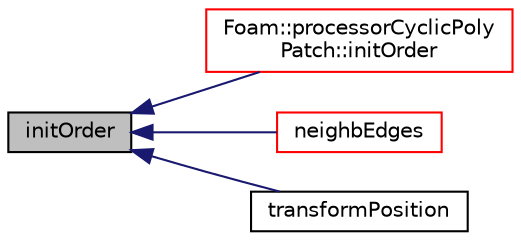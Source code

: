 digraph "initOrder"
{
  bgcolor="transparent";
  edge [fontname="Helvetica",fontsize="10",labelfontname="Helvetica",labelfontsize="10"];
  node [fontname="Helvetica",fontsize="10",shape=record];
  rankdir="LR";
  Node1 [label="initOrder",height=0.2,width=0.4,color="black", fillcolor="grey75", style="filled", fontcolor="black"];
  Node1 -> Node2 [dir="back",color="midnightblue",fontsize="10",style="solid",fontname="Helvetica"];
  Node2 [label="Foam::processorCyclicPoly\lPatch::initOrder",height=0.2,width=0.4,color="red",URL="$a02035.html#aa56a1502e7574a1aa6661f68491bcb3c",tooltip="Initialize ordering for primitivePatch. Does not. "];
  Node1 -> Node3 [dir="back",color="midnightblue",fontsize="10",style="solid",fontname="Helvetica"];
  Node3 [label="neighbEdges",height=0.2,width=0.4,color="red",URL="$a02047.html#a2ae34ba0ea5acb7bd403c6a104e8cda4",tooltip="Return neighbour edge labels. WIP. "];
  Node1 -> Node4 [dir="back",color="midnightblue",fontsize="10",style="solid",fontname="Helvetica"];
  Node4 [label="transformPosition",height=0.2,width=0.4,color="black",URL="$a02047.html#a6b70c430e5e4c5c0c289a138a7f86e49",tooltip="Transform a patch-based position from other side to this side. "];
}
